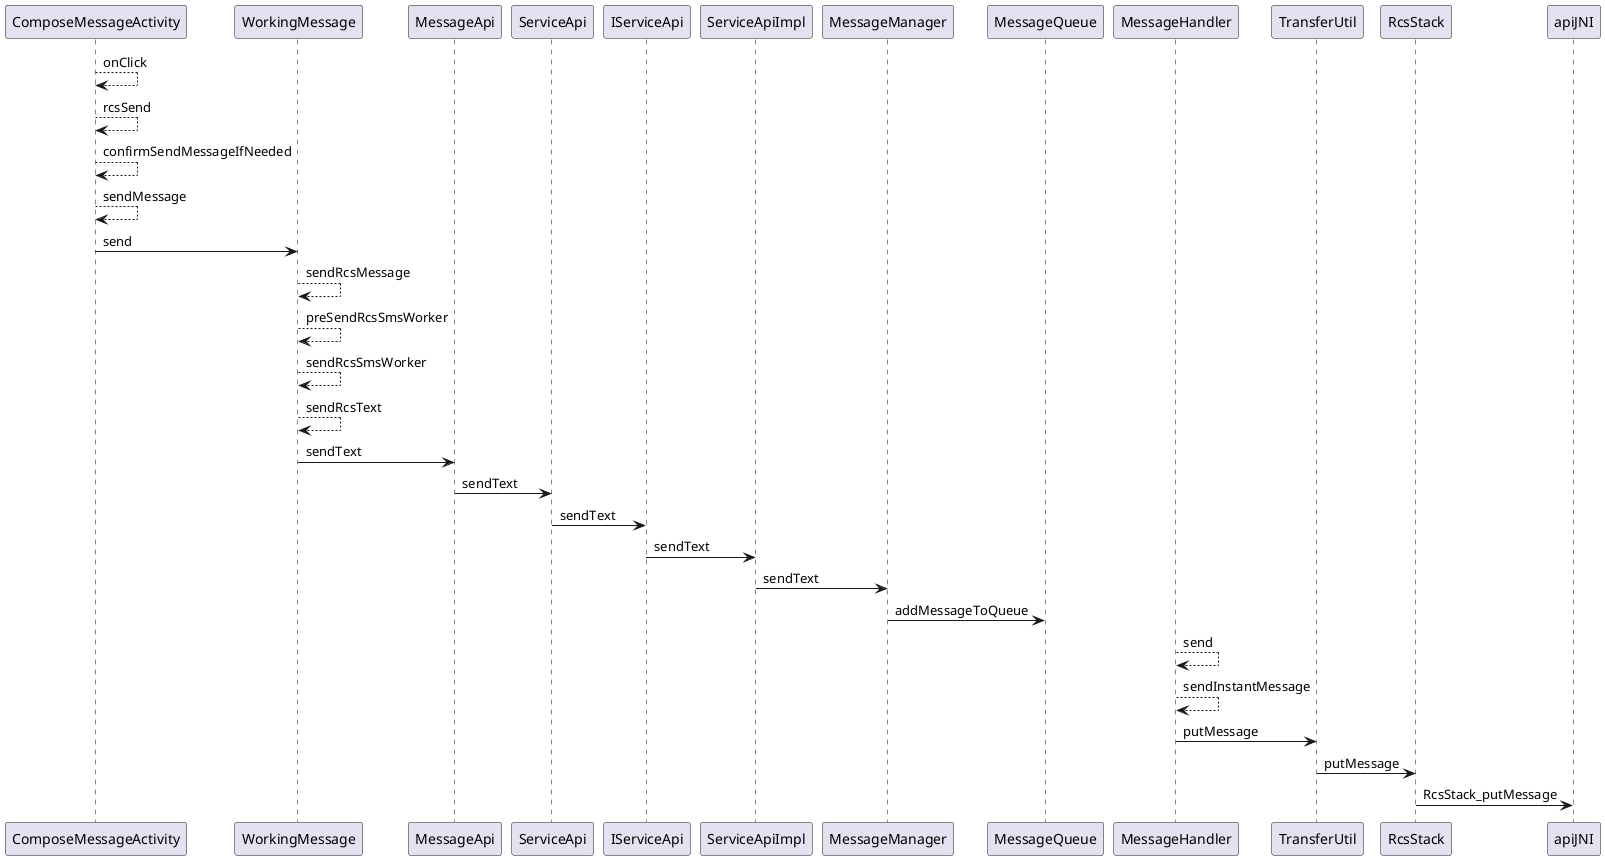 @startuml
ComposeMessageActivity --> ComposeMessageActivity: onClick
ComposeMessageActivity --> ComposeMessageActivity: rcsSend
ComposeMessageActivity --> ComposeMessageActivity: confirmSendMessageIfNeeded
ComposeMessageActivity --> ComposeMessageActivity: sendMessage
ComposeMessageActivity -> WorkingMessage: send
WorkingMessage --> WorkingMessage: sendRcsMessage
WorkingMessage --> WorkingMessage: preSendRcsSmsWorker
WorkingMessage --> WorkingMessage: sendRcsSmsWorker
WorkingMessage --> WorkingMessage: sendRcsText
WorkingMessage -> MessageApi: sendText
MessageApi -> ServiceApi: sendText
ServiceApi -> IServiceApi: sendText
IServiceApi -> ServiceApiImpl: sendText
ServiceApiImpl -> MessageManager: sendText
MessageManager -> MessageQueue: addMessageToQueue

MessageHandler --> MessageHandler: send
MessageHandler --> MessageHandler: sendInstantMessage
MessageHandler -> TransferUtil: putMessage
TransferUtil -> RcsStack: putMessage
RcsStack -> apiJNI: RcsStack_putMessage
@enduml